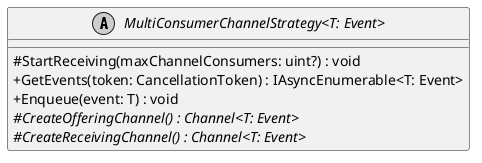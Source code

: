 @startuml
skinparam monochrome true
skinparam classAttributeIconSize 0
!startsub default
abstract class "MultiConsumerChannelStrategy<T: Event>" {
    # StartReceiving(maxChannelConsumers: uint?) : void
    + GetEvents(token: CancellationToken) : IAsyncEnumerable<T: Event>
    + Enqueue(event: T) : void
    # {abstract} CreateOfferingChannel() : Channel<T: Event>
    # {abstract} CreateReceivingChannel() : Channel<T: Event>
}
!endsub
@enduml